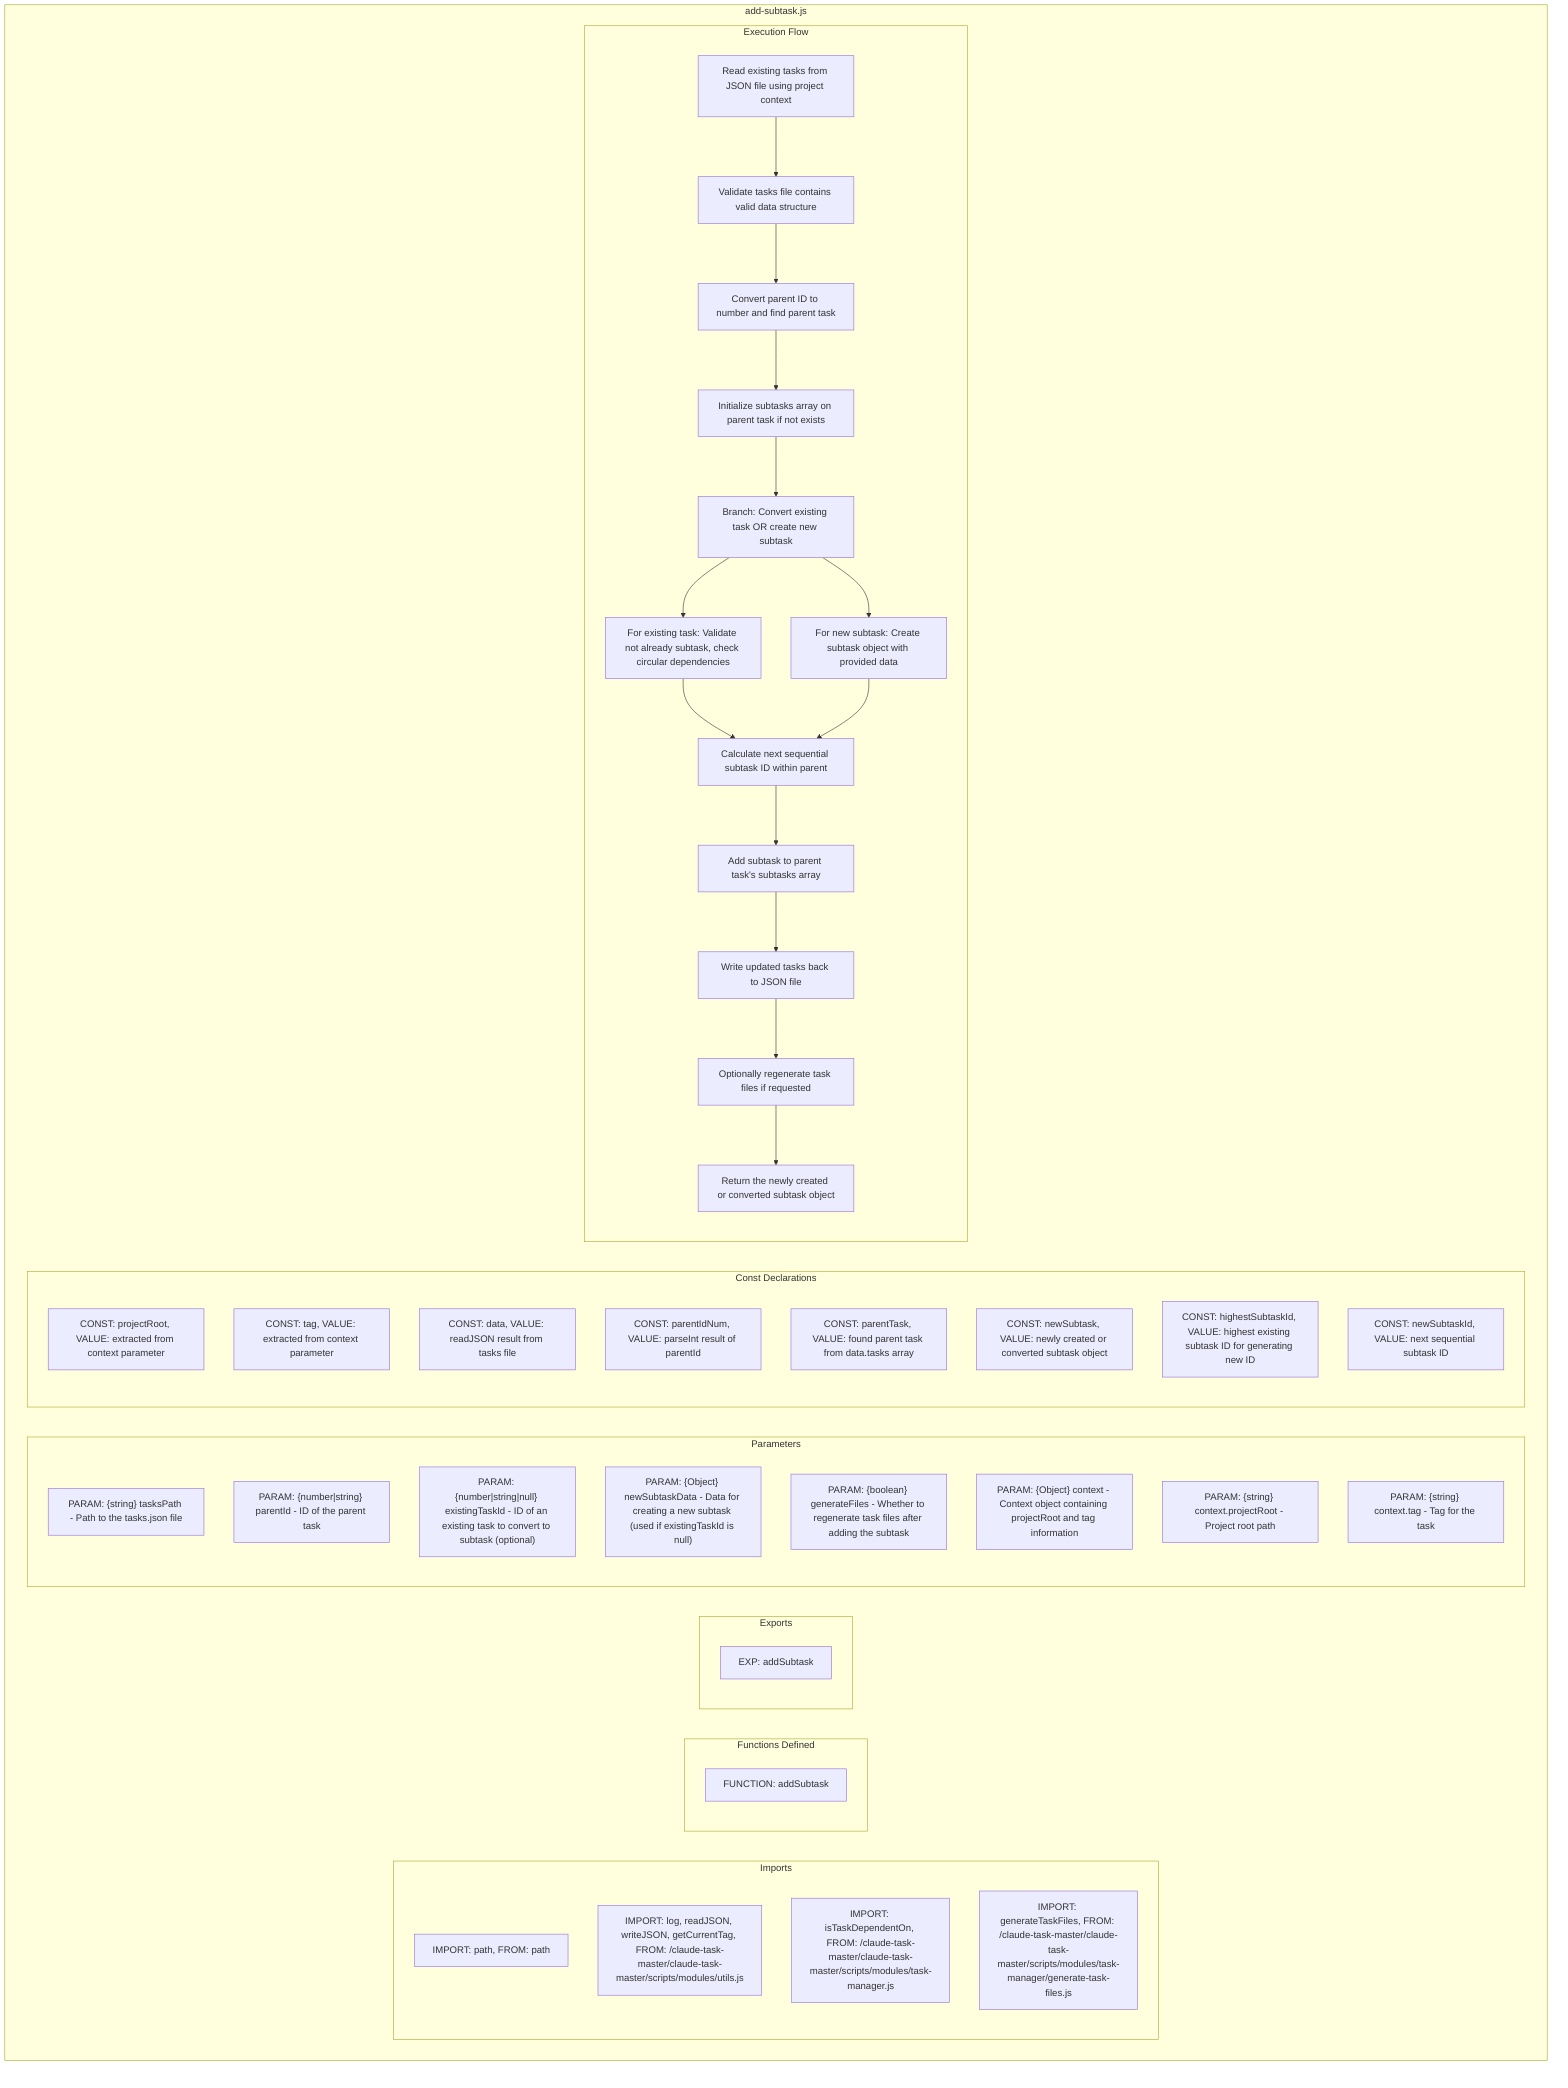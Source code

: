 flowchart TB
    subgraph Imports["Imports"]
        I1["IMPORT: path, FROM: path"]
        I2["IMPORT: log, readJSON, writeJSON, getCurrentTag, FROM: /claude-task-master/claude-task-master/scripts/modules/utils.js"]
        I3["IMPORT: isTaskDependentOn, FROM: /claude-task-master/claude-task-master/scripts/modules/task-manager.js"]
        I4["IMPORT: generateTaskFiles, FROM: /claude-task-master/claude-task-master/scripts/modules/task-manager/generate-task-files.js"]
    end
    
    subgraph FunctionsDefined["Functions Defined"]
        FU1["FUNCTION: addSubtask"]
    end
    
    subgraph Exports["Exports"]
        E1["EXP: addSubtask"]
    end
    
    subgraph Parameters["Parameters"]
        P1["PARAM: {string} tasksPath - Path to the tasks.json file"]
        P2["PARAM: {number|string} parentId - ID of the parent task"]
        P3["PARAM: {number|string|null} existingTaskId - ID of an existing task to convert to subtask (optional)"]
        P4["PARAM: {Object} newSubtaskData - Data for creating a new subtask (used if existingTaskId is null)"]
        P5["PARAM: {boolean} generateFiles - Whether to regenerate task files after adding the subtask"]
        P6["PARAM: {Object} context - Context object containing projectRoot and tag information"]
        P7["PARAM: {string} context.projectRoot - Project root path"]
        P8["PARAM: {string} context.tag - Tag for the task"]
    end
    
    subgraph Constants["Const Declarations"]
        C1["CONST: projectRoot, VALUE: extracted from context parameter"]
        C2["CONST: tag, VALUE: extracted from context parameter"]
        C3["CONST: data, VALUE: readJSON result from tasks file"]
        C4["CONST: parentIdNum, VALUE: parseInt result of parentId"]
        C5["CONST: parentTask, VALUE: found parent task from data.tasks array"]
        C6["CONST: newSubtask, VALUE: newly created or converted subtask object"]
        C7["CONST: highestSubtaskId, VALUE: highest existing subtask ID for generating new ID"]
        C8["CONST: newSubtaskId, VALUE: next sequential subtask ID"]
    end
    
    subgraph ExecutionFlow["Execution Flow"]
        FL1["Read existing tasks from JSON file using project context"]
        FL2["Validate tasks file contains valid data structure"]
        FL3["Convert parent ID to number and find parent task"]
        FL4["Initialize subtasks array on parent task if not exists"]
        FL5["Branch: Convert existing task OR create new subtask"]
        FL6["For existing task: Validate not already subtask, check circular dependencies"]
        FL7["For new subtask: Create subtask object with provided data"]
        FL8["Calculate next sequential subtask ID within parent"]
        FL9["Add subtask to parent task's subtasks array"]
        FL10["Write updated tasks back to JSON file"]
        FL11["Optionally regenerate task files if requested"]
        FL12["Return the newly created or converted subtask object"]
    end
    
    subgraph addSubtaskJs["add-subtask.js"]
        Imports
        FunctionsDefined
        Exports
        Parameters
        Constants
        ExecutionFlow
    end
    
    FL1 --> FL2
    FL2 --> FL3
    FL3 --> FL4
    FL4 --> FL5
    FL5 --> FL6
    FL5 --> FL7
    FL6 --> FL8
    FL7 --> FL8
    FL8 --> FL9
    FL9 --> FL10
    FL10 --> FL11
    FL11 --> FL12